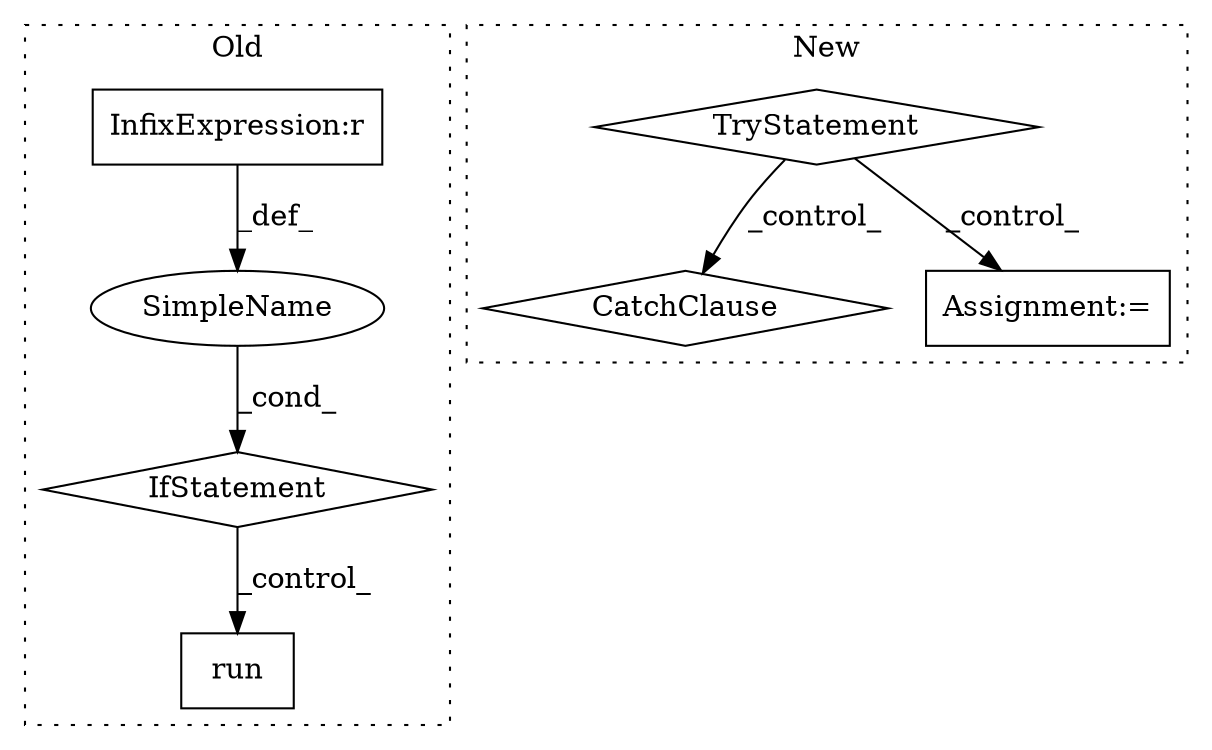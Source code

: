 digraph G {
subgraph cluster0 {
1 [label="run" a="32" s="25389" l="5" shape="box"];
5 [label="IfStatement" a="25" s="25168,25199" l="4,2" shape="diamond"];
6 [label="SimpleName" a="42" s="" l="" shape="ellipse"];
7 [label="InfixExpression:r" a="27" s="25191" l="4" shape="box"];
label = "Old";
style="dotted";
}
subgraph cluster1 {
2 [label="TryStatement" a="54" s="25503" l="4" shape="diamond"];
3 [label="CatchClause" a="12" s="25572,25602" l="19,2" shape="diamond"];
4 [label="Assignment:=" a="7" s="25537" l="1" shape="box"];
label = "New";
style="dotted";
}
2 -> 3 [label="_control_"];
2 -> 4 [label="_control_"];
5 -> 1 [label="_control_"];
6 -> 5 [label="_cond_"];
7 -> 6 [label="_def_"];
}